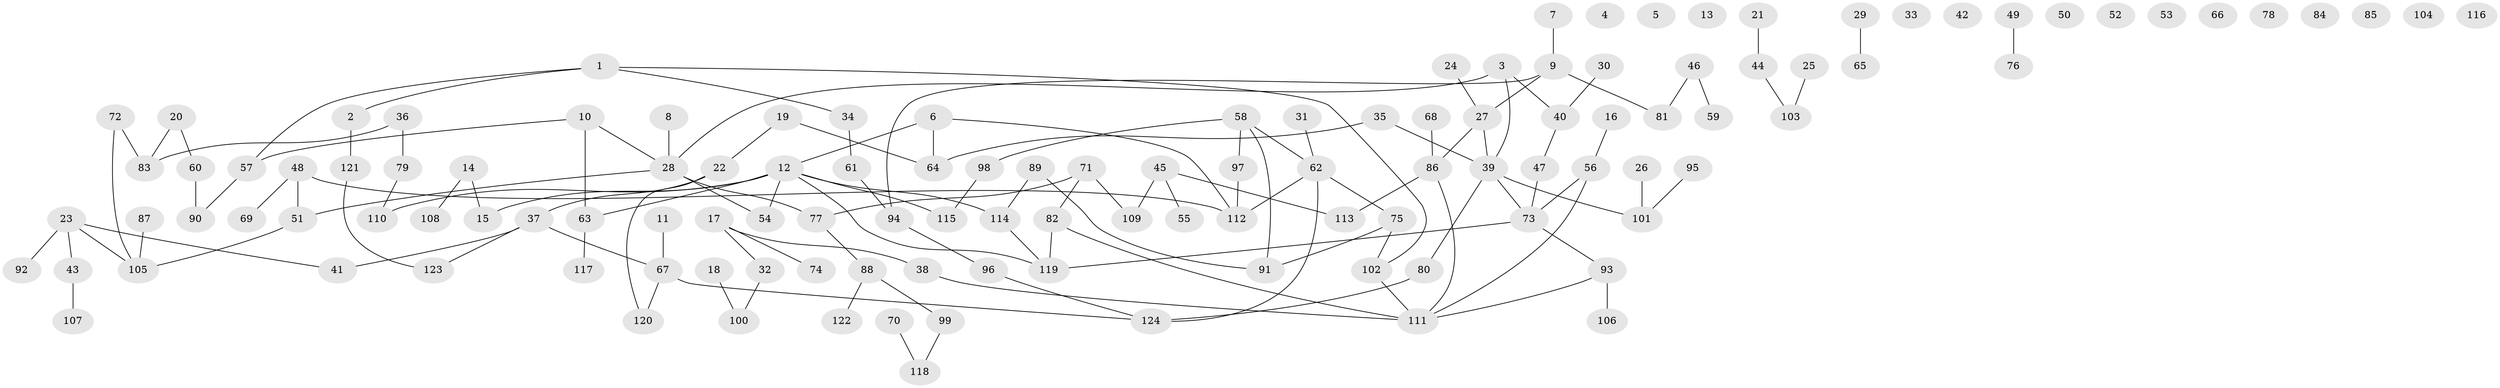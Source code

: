 // coarse degree distribution, {12: 0.013888888888888888, 11: 0.013888888888888888, 1: 0.2361111111111111, 6: 0.027777777777777776, 3: 0.20833333333333334, 2: 0.375, 4: 0.1111111111111111, 5: 0.013888888888888888}
// Generated by graph-tools (version 1.1) at 2025/48/03/04/25 22:48:33]
// undirected, 124 vertices, 132 edges
graph export_dot {
  node [color=gray90,style=filled];
  1;
  2;
  3;
  4;
  5;
  6;
  7;
  8;
  9;
  10;
  11;
  12;
  13;
  14;
  15;
  16;
  17;
  18;
  19;
  20;
  21;
  22;
  23;
  24;
  25;
  26;
  27;
  28;
  29;
  30;
  31;
  32;
  33;
  34;
  35;
  36;
  37;
  38;
  39;
  40;
  41;
  42;
  43;
  44;
  45;
  46;
  47;
  48;
  49;
  50;
  51;
  52;
  53;
  54;
  55;
  56;
  57;
  58;
  59;
  60;
  61;
  62;
  63;
  64;
  65;
  66;
  67;
  68;
  69;
  70;
  71;
  72;
  73;
  74;
  75;
  76;
  77;
  78;
  79;
  80;
  81;
  82;
  83;
  84;
  85;
  86;
  87;
  88;
  89;
  90;
  91;
  92;
  93;
  94;
  95;
  96;
  97;
  98;
  99;
  100;
  101;
  102;
  103;
  104;
  105;
  106;
  107;
  108;
  109;
  110;
  111;
  112;
  113;
  114;
  115;
  116;
  117;
  118;
  119;
  120;
  121;
  122;
  123;
  124;
  1 -- 2;
  1 -- 34;
  1 -- 57;
  1 -- 102;
  2 -- 121;
  3 -- 28;
  3 -- 39;
  3 -- 40;
  6 -- 12;
  6 -- 64;
  6 -- 112;
  7 -- 9;
  8 -- 28;
  9 -- 27;
  9 -- 81;
  9 -- 94;
  10 -- 28;
  10 -- 57;
  10 -- 63;
  11 -- 67;
  12 -- 15;
  12 -- 54;
  12 -- 63;
  12 -- 110;
  12 -- 114;
  12 -- 115;
  12 -- 119;
  14 -- 15;
  14 -- 108;
  16 -- 56;
  17 -- 32;
  17 -- 38;
  17 -- 74;
  18 -- 100;
  19 -- 22;
  19 -- 64;
  20 -- 60;
  20 -- 83;
  21 -- 44;
  22 -- 37;
  22 -- 120;
  23 -- 41;
  23 -- 43;
  23 -- 92;
  23 -- 105;
  24 -- 27;
  25 -- 103;
  26 -- 101;
  27 -- 39;
  27 -- 86;
  28 -- 51;
  28 -- 54;
  28 -- 77;
  29 -- 65;
  30 -- 40;
  31 -- 62;
  32 -- 100;
  34 -- 61;
  35 -- 39;
  35 -- 64;
  36 -- 79;
  36 -- 83;
  37 -- 41;
  37 -- 67;
  37 -- 123;
  38 -- 111;
  39 -- 73;
  39 -- 80;
  39 -- 101;
  40 -- 47;
  43 -- 107;
  44 -- 103;
  45 -- 55;
  45 -- 109;
  45 -- 113;
  46 -- 59;
  46 -- 81;
  47 -- 73;
  48 -- 51;
  48 -- 69;
  48 -- 112;
  49 -- 76;
  51 -- 105;
  56 -- 73;
  56 -- 111;
  57 -- 90;
  58 -- 62;
  58 -- 91;
  58 -- 97;
  58 -- 98;
  60 -- 90;
  61 -- 94;
  62 -- 75;
  62 -- 112;
  62 -- 124;
  63 -- 117;
  67 -- 120;
  67 -- 124;
  68 -- 86;
  70 -- 118;
  71 -- 77;
  71 -- 82;
  71 -- 109;
  72 -- 83;
  72 -- 105;
  73 -- 93;
  73 -- 119;
  75 -- 91;
  75 -- 102;
  77 -- 88;
  79 -- 110;
  80 -- 124;
  82 -- 111;
  82 -- 119;
  86 -- 111;
  86 -- 113;
  87 -- 105;
  88 -- 99;
  88 -- 122;
  89 -- 91;
  89 -- 114;
  93 -- 106;
  93 -- 111;
  94 -- 96;
  95 -- 101;
  96 -- 124;
  97 -- 112;
  98 -- 115;
  99 -- 118;
  102 -- 111;
  114 -- 119;
  121 -- 123;
}
